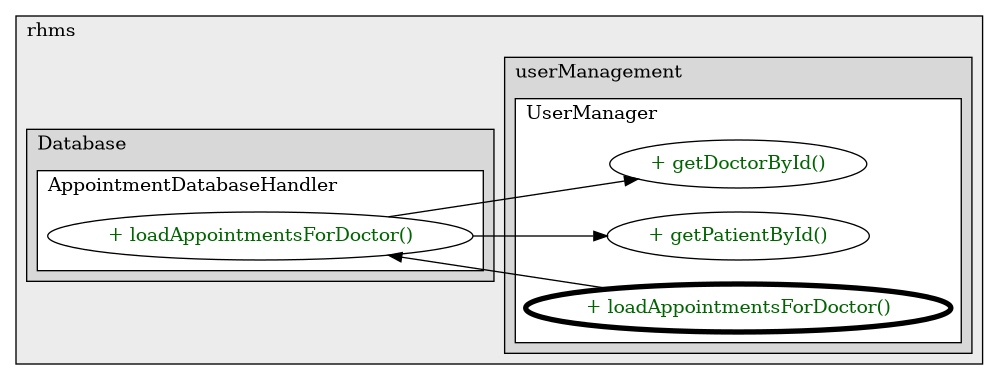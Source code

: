 @startuml

/' diagram meta data start
config=CallConfiguration;
{
  "rootMethod": "com.rhms.userManagement.UserManager#loadAppointmentsForDoctor(Doctor)",
  "projectClassification": {
    "searchMode": "OpenProject", // OpenProject, AllProjects
    "includedProjects": "",
    "pathEndKeywords": "*.impl",
    "isClientPath": "",
    "isClientName": "",
    "isTestPath": "",
    "isTestName": "",
    "isMappingPath": "",
    "isMappingName": "",
    "isDataAccessPath": "",
    "isDataAccessName": "",
    "isDataStructurePath": "",
    "isDataStructureName": "",
    "isInterfaceStructuresPath": "",
    "isInterfaceStructuresName": "",
    "isEntryPointPath": "",
    "isEntryPointName": "",
    "treatFinalFieldsAsMandatory": false
  },
  "graphRestriction": {
    "classPackageExcludeFilter": "",
    "classPackageIncludeFilter": "",
    "classNameExcludeFilter": "",
    "classNameIncludeFilter": "",
    "methodNameExcludeFilter": "",
    "methodNameIncludeFilter": "",
    "removeByInheritance": "", // inheritance/annotation based filtering is done in a second step
    "removeByAnnotation": "",
    "removeByClassPackage": "", // cleanup the graph after inheritance/annotation based filtering is done
    "removeByClassName": "",
    "cutMappings": false,
    "cutEnum": true,
    "cutTests": true,
    "cutClient": true,
    "cutDataAccess": true,
    "cutInterfaceStructures": true,
    "cutDataStructures": true,
    "cutGetterAndSetter": true,
    "cutConstructors": true
  },
  "graphTraversal": {
    "forwardDepth": 3,
    "backwardDepth": 3,
    "classPackageExcludeFilter": "",
    "classPackageIncludeFilter": "",
    "classNameExcludeFilter": "",
    "classNameIncludeFilter": "",
    "methodNameExcludeFilter": "",
    "methodNameIncludeFilter": "",
    "hideMappings": false,
    "hideDataStructures": false,
    "hidePrivateMethods": true,
    "hideInterfaceCalls": true, // indirection: implementation -> interface (is hidden) -> implementation
    "onlyShowApplicationEntryPoints": false, // root node is included
    "useMethodCallsForStructureDiagram": "ForwardOnly" // ForwardOnly, BothDirections, No
  },
  "details": {
    "aggregation": "GroupByClass", // ByClass, GroupByClass, None
    "showMethodParametersTypes": false,
    "showMethodParametersNames": false,
    "showMethodReturnType": false,
    "showPackageLevels": 2,
    "showCallOrder": false,
    "edgeMode": "MethodsOnly", // TypesOnly, MethodsOnly, TypesAndMethods, MethodsAndDirectTypeUsage
    "showDetailedClassStructure": false
  },
  "rootClass": "com.rhms.userManagement.UserManager",
  "extensionCallbackMethod": "" // qualified.class.name#methodName - signature: public static String method(String)
}
diagram meta data end '/



digraph g {
    rankdir="LR"
    splines=polyline
    

'nodes 
subgraph cluster_3499612 { 
   	label=rhms
	labeljust=l
	fillcolor="#ececec"
	style=filled
   
   subgraph cluster_1951307539 { 
   	label=Database
	labeljust=l
	fillcolor="#d8d8d8"
	style=filled
   
   subgraph cluster_1904099134 { 
   	label=AppointmentDatabaseHandler
	labeljust=l
	fillcolor=white
	style=filled
   
   AppointmentDatabaseHandler1676144448XXXloadAppointmentsForDoctor104431[
	label="+ loadAppointmentsForDoctor()"
	style=filled
	fillcolor=white
	tooltip="AppointmentDatabaseHandler

&#10;  Retrieves all appointments for a specific doctor&#10;  &#10;  @param doctorId The ID of the doctor&#10;  @return A list of appointments for the doctor&#10;  @throws SQLException If there is an error querying the database&#10; "
	fontcolor=darkgreen
];
} 
} 

subgraph cluster_85584960 { 
   	label=userManagement
	labeljust=l
	fillcolor="#d8d8d8"
	style=filled
   
   subgraph cluster_879193049 { 
   	label=UserManager
	labeljust=l
	fillcolor=white
	style=filled
   
   UserManager108603475XXXgetDoctorById104431[
	label="+ getDoctorById()"
	style=filled
	fillcolor=white
	tooltip="UserManager

null"
	fontcolor=darkgreen
];

UserManager108603475XXXgetPatientById104431[
	label="+ getPatientById()"
	style=filled
	fillcolor=white
	tooltip="UserManager

null"
	fontcolor=darkgreen
];

UserManager108603475XXXloadAppointmentsForDoctor2052357439[
	label="+ loadAppointmentsForDoctor()"
	style=filled
	fillcolor=white
	tooltip="UserManager

&#10;  Load appointments for a specific doctor from the database&#10;  @param doctor The doctor for whom to load appointments&#10; "
	penwidth=4
	fontcolor=darkgreen
];
} 
} 
} 

'edges    
AppointmentDatabaseHandler1676144448XXXloadAppointmentsForDoctor104431 -> UserManager108603475XXXgetDoctorById104431;
AppointmentDatabaseHandler1676144448XXXloadAppointmentsForDoctor104431 -> UserManager108603475XXXgetPatientById104431;
UserManager108603475XXXloadAppointmentsForDoctor2052357439 -> AppointmentDatabaseHandler1676144448XXXloadAppointmentsForDoctor104431;
    
}
@enduml